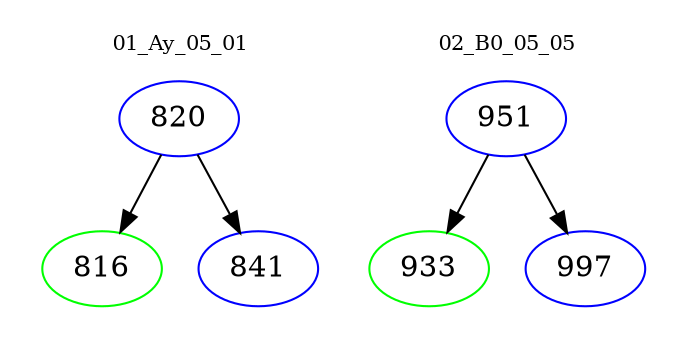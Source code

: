 digraph{
subgraph cluster_0 {
color = white
label = "01_Ay_05_01";
fontsize=10;
T0_820 [label="820", color="blue"]
T0_820 -> T0_816 [color="black"]
T0_816 [label="816", color="green"]
T0_820 -> T0_841 [color="black"]
T0_841 [label="841", color="blue"]
}
subgraph cluster_1 {
color = white
label = "02_B0_05_05";
fontsize=10;
T1_951 [label="951", color="blue"]
T1_951 -> T1_933 [color="black"]
T1_933 [label="933", color="green"]
T1_951 -> T1_997 [color="black"]
T1_997 [label="997", color="blue"]
}
}
